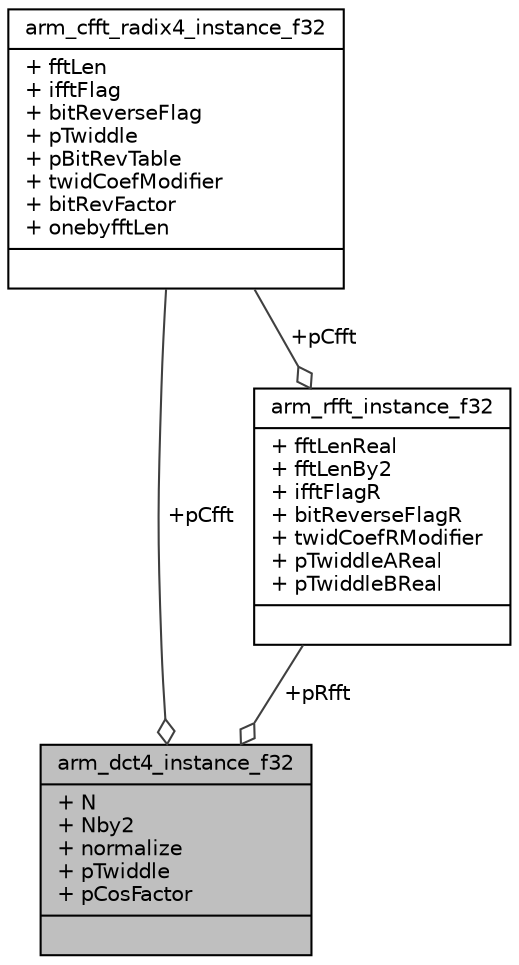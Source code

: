 digraph "arm_dct4_instance_f32"
{
  edge [fontname="Helvetica",fontsize="10",labelfontname="Helvetica",labelfontsize="10"];
  node [fontname="Helvetica",fontsize="10",shape=record];
  Node1 [label="{arm_dct4_instance_f32\n|+ N\l+ Nby2\l+ normalize\l+ pTwiddle\l+ pCosFactor\l|}",height=0.2,width=0.4,color="black", fillcolor="grey75", style="filled", fontcolor="black"];
  Node2 -> Node1 [color="grey25",fontsize="10",style="solid",label=" +pCfft" ,arrowhead="odiamond",fontname="Helvetica"];
  Node2 [label="{arm_cfft_radix4_instance_f32\n|+ fftLen\l+ ifftFlag\l+ bitReverseFlag\l+ pTwiddle\l+ pBitRevTable\l+ twidCoefModifier\l+ bitRevFactor\l+ onebyfftLen\l|}",height=0.2,width=0.4,color="black", fillcolor="white", style="filled",URL="$structarm__cfft__radix4__instance__f32.html",tooltip="Instance structure for the floating-point CFFT/CIFFT function. "];
  Node3 -> Node1 [color="grey25",fontsize="10",style="solid",label=" +pRfft" ,arrowhead="odiamond",fontname="Helvetica"];
  Node3 [label="{arm_rfft_instance_f32\n|+ fftLenReal\l+ fftLenBy2\l+ ifftFlagR\l+ bitReverseFlagR\l+ twidCoefRModifier\l+ pTwiddleAReal\l+ pTwiddleBReal\l|}",height=0.2,width=0.4,color="black", fillcolor="white", style="filled",URL="$structarm__rfft__instance__f32.html",tooltip="Instance structure for the floating-point RFFT/RIFFT function. "];
  Node2 -> Node3 [color="grey25",fontsize="10",style="solid",label=" +pCfft" ,arrowhead="odiamond",fontname="Helvetica"];
}
